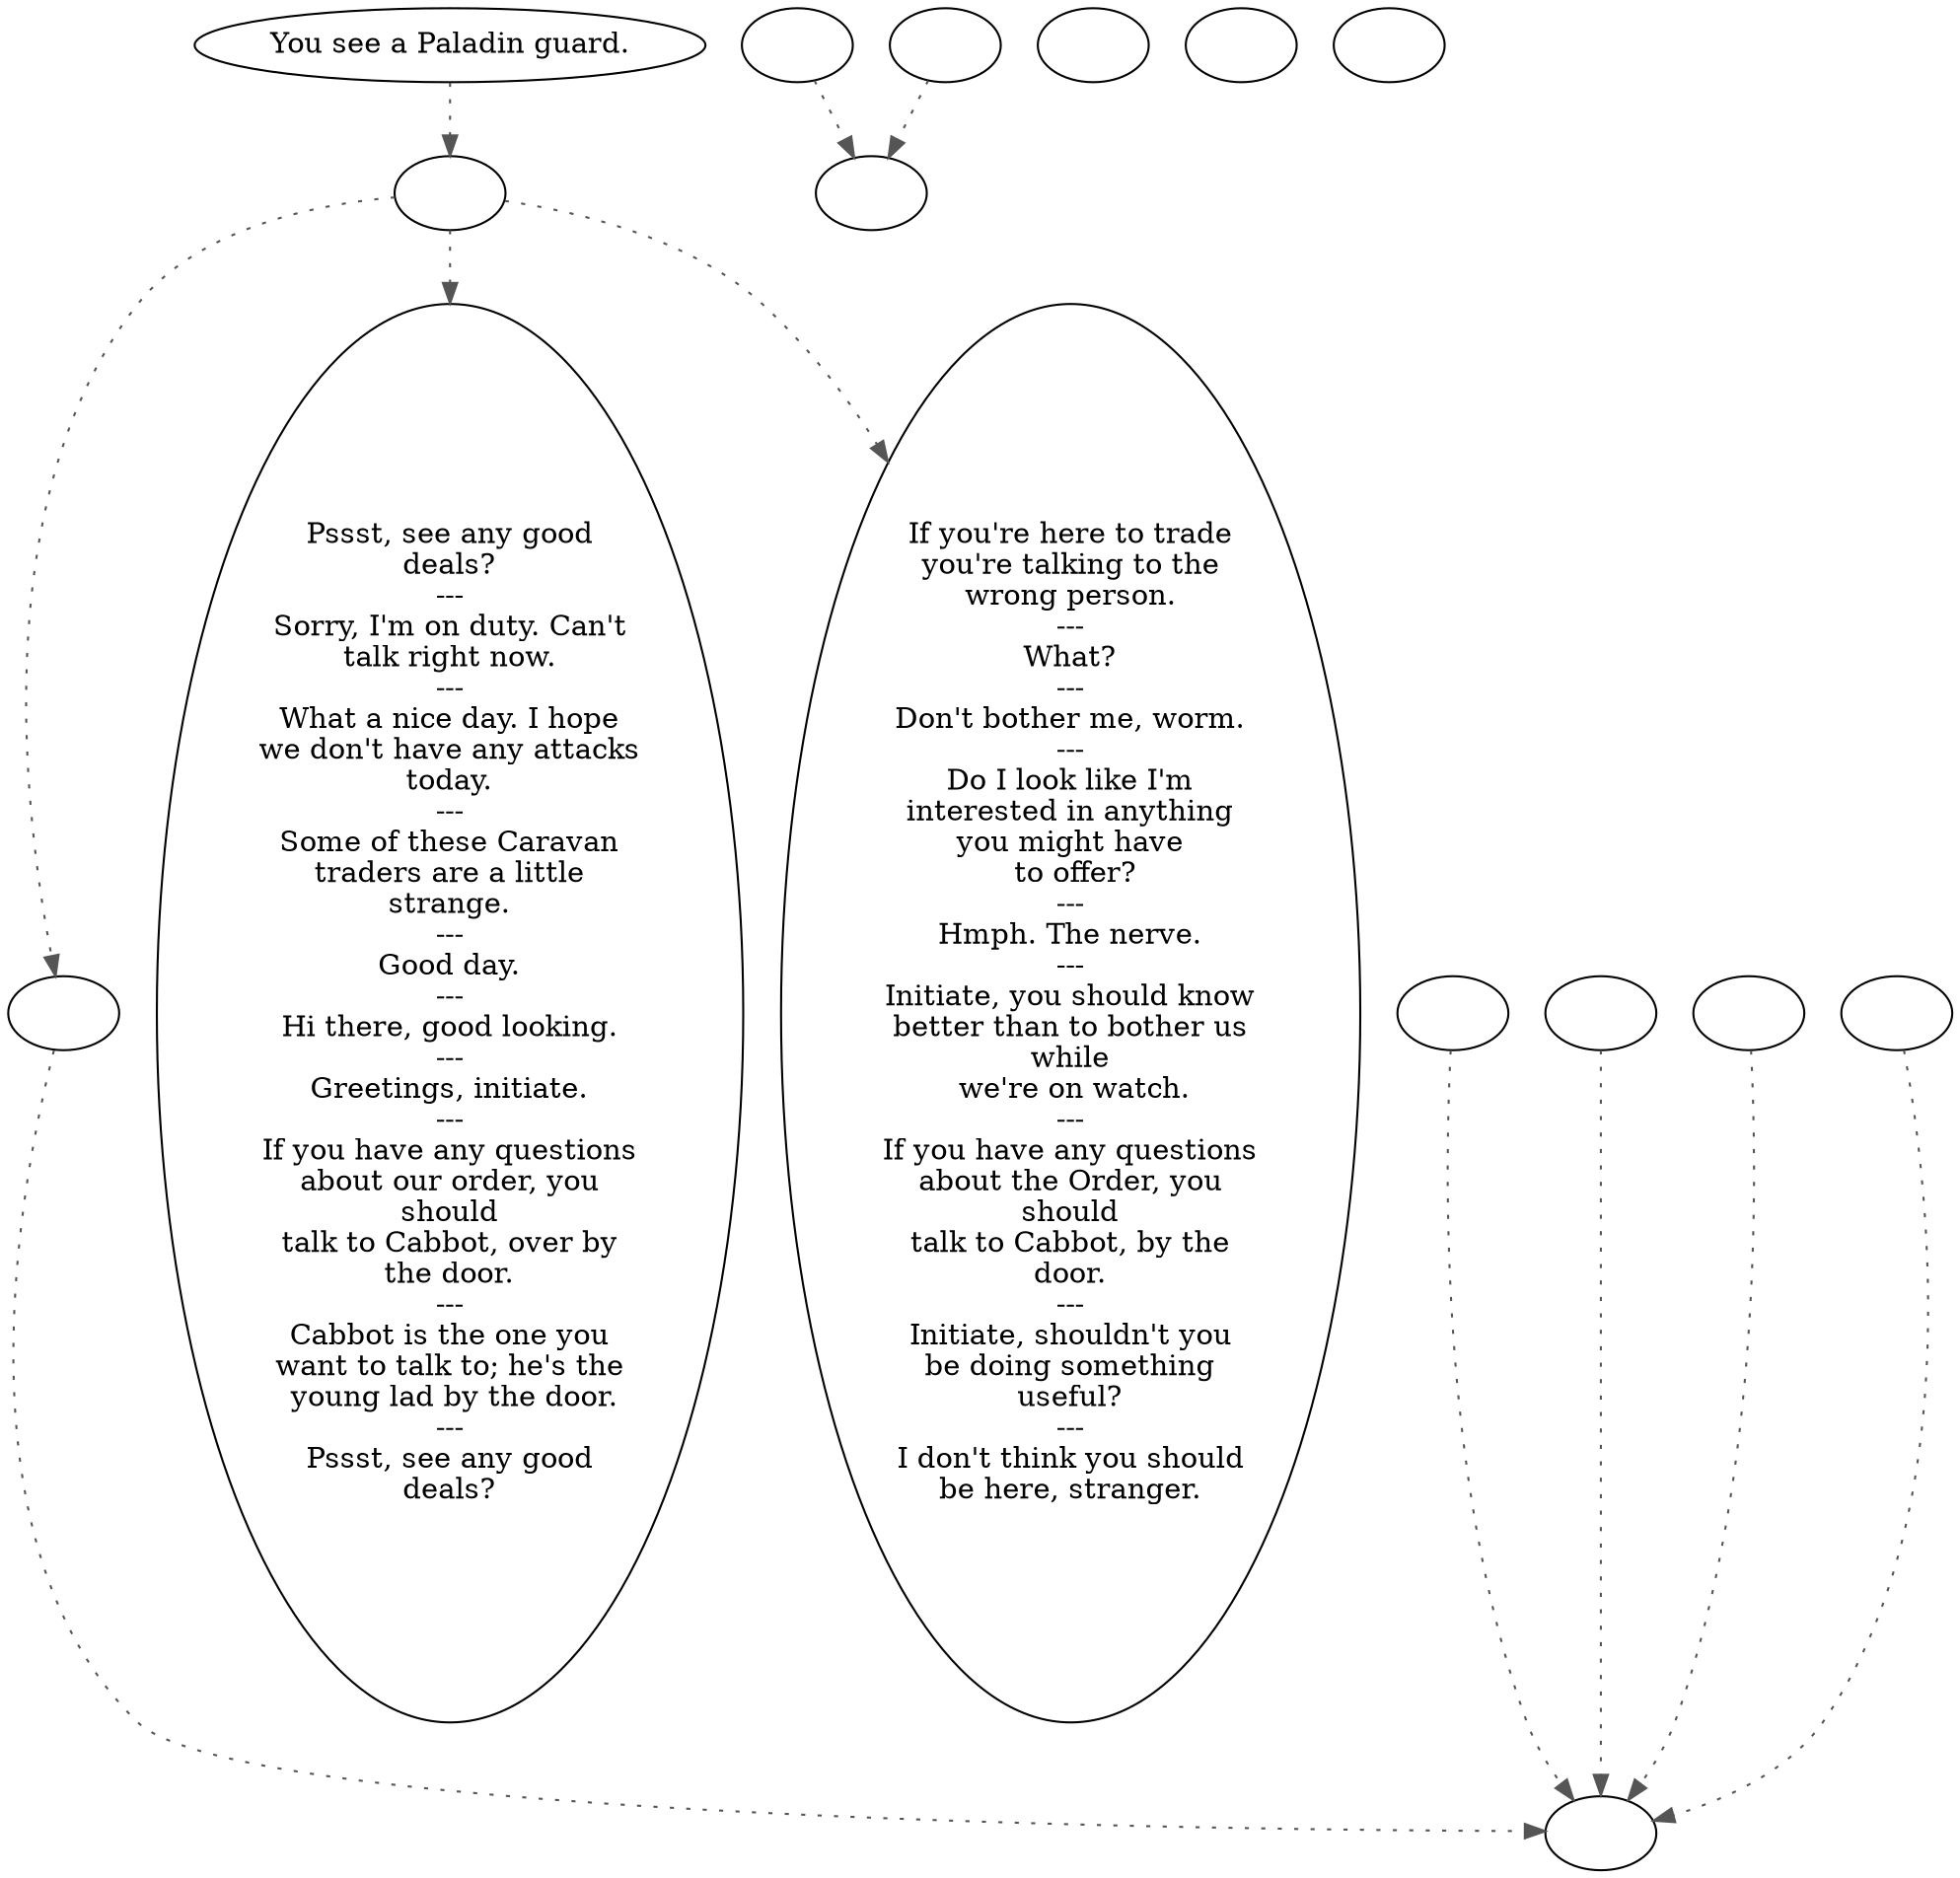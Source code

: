 digraph PALGUARD {
  "start" [style=filled       fillcolor="#FFFFFF"       color="#000000"]
  "start" -> "do_dialogue" [style=dotted color="#555555"]
  "start" [label="You see a Paladin guard."]
  "do_dialogue" [style=filled       fillcolor="#FFFFFF"       color="#000000"]
  "do_dialogue" -> "get_reaction" [style=dotted color="#555555"]
  "do_dialogue" -> "PalGuard01" [style=dotted color="#555555"]
  "do_dialogue" -> "PalGuard02" [style=dotted color="#555555"]
  "do_dialogue" [label=""]
  "PalGuard01" [style=filled       fillcolor="#FFFFFF"       color="#000000"]
  "PalGuard01" [label="Pssst, see any good\ndeals?\n---\nSorry, I'm on duty. Can't\ntalk right now.\n---\nWhat a nice day. I hope\nwe don't have any attacks\ntoday.\n---\nSome of these Caravan\ntraders are a little\nstrange.\n---\nGood day.\n---\nHi there, good looking.\n---\nGreetings, initiate.\n---\nIf you have any questions\nabout our order, you\nshould\ntalk to Cabbot, over by\nthe door.\n---\nCabbot is the one you\nwant to talk to; he's the\n young lad by the door.\n---\nPssst, see any good\ndeals?"]
  "PalGuard02" [style=filled       fillcolor="#FFFFFF"       color="#000000"]
  "PalGuard02" [label="If you're here to trade\nyou're talking to the\nwrong person.\n---\nWhat?\n---\nDon't bother me, worm.\n---\nDo I look like I'm\ninterested in anything\nyou might have\n to offer?\n---\nHmph. The nerve.\n---\nInitiate, you should know\nbetter than to bother us\nwhile\n we're on watch.\n---\nIf you have any questions\nabout the Order, you\nshould\ntalk to Cabbot, by the\ndoor.\n---\nInitiate, shouldn't you\nbe doing something\nuseful?\n---\nI don't think you should\nbe here, stranger."]
  "get_reaction" [style=filled       fillcolor="#FFFFFF"       color="#000000"]
  "get_reaction" -> "ReactToLevel" [style=dotted color="#555555"]
  "get_reaction" [label=""]
  "ReactToLevel" [style=filled       fillcolor="#FFFFFF"       color="#000000"]
  "ReactToLevel" [label=""]
  "LevelToReact" [style=filled       fillcolor="#FFFFFF"       color="#000000"]
  "LevelToReact" [label=""]
  "UpReact" [style=filled       fillcolor="#FFFFFF"       color="#000000"]
  "UpReact" -> "ReactToLevel" [style=dotted color="#555555"]
  "UpReact" [label=""]
  "DownReact" [style=filled       fillcolor="#FFFFFF"       color="#000000"]
  "DownReact" -> "ReactToLevel" [style=dotted color="#555555"]
  "DownReact" [label=""]
  "BottomReact" [style=filled       fillcolor="#FFFFFF"       color="#000000"]
  "BottomReact" [label=""]
  "TopReact" [style=filled       fillcolor="#FFFFFF"       color="#000000"]
  "TopReact" [label=""]
  "BigUpReact" [style=filled       fillcolor="#FFFFFF"       color="#000000"]
  "BigUpReact" -> "ReactToLevel" [style=dotted color="#555555"]
  "BigUpReact" [label=""]
  "BigDownReact" [style=filled       fillcolor="#FFFFFF"       color="#000000"]
  "BigDownReact" -> "ReactToLevel" [style=dotted color="#555555"]
  "BigDownReact" [label=""]
  "UpReactLevel" [style=filled       fillcolor="#FFFFFF"       color="#000000"]
  "UpReactLevel" -> "LevelToReact" [style=dotted color="#555555"]
  "UpReactLevel" [label=""]
  "DownReactLevel" [style=filled       fillcolor="#FFFFFF"       color="#000000"]
  "DownReactLevel" -> "LevelToReact" [style=dotted color="#555555"]
  "DownReactLevel" [label=""]
  "Goodbyes" [style=filled       fillcolor="#FFFFFF"       color="#000000"]
  "Goodbyes" [label=""]
}